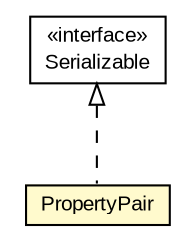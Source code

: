 #!/usr/local/bin/dot
#
# Class diagram 
# Generated by UMLGraph version R5_6-24-gf6e263 (http://www.umlgraph.org/)
#

digraph G {
	edge [fontname="arial",fontsize=10,labelfontname="arial",labelfontsize=10];
	node [fontname="arial",fontsize=10,shape=plaintext];
	nodesep=0.25;
	ranksep=0.5;
	// org.miloss.fgsms.services.interfaces.policyconfiguration.PropertyPair
	c292309 [label=<<table title="org.miloss.fgsms.services.interfaces.policyconfiguration.PropertyPair" border="0" cellborder="1" cellspacing="0" cellpadding="2" port="p" bgcolor="lemonChiffon" href="./PropertyPair.html">
		<tr><td><table border="0" cellspacing="0" cellpadding="1">
<tr><td align="center" balign="center"> PropertyPair </td></tr>
		</table></td></tr>
		</table>>, URL="./PropertyPair.html", fontname="arial", fontcolor="black", fontsize=10.0];
	//org.miloss.fgsms.services.interfaces.policyconfiguration.PropertyPair implements java.io.Serializable
	c292618:p -> c292309:p [dir=back,arrowtail=empty,style=dashed];
	// java.io.Serializable
	c292618 [label=<<table title="java.io.Serializable" border="0" cellborder="1" cellspacing="0" cellpadding="2" port="p" href="http://java.sun.com/j2se/1.4.2/docs/api/java/io/Serializable.html">
		<tr><td><table border="0" cellspacing="0" cellpadding="1">
<tr><td align="center" balign="center"> &#171;interface&#187; </td></tr>
<tr><td align="center" balign="center"> Serializable </td></tr>
		</table></td></tr>
		</table>>, URL="http://java.sun.com/j2se/1.4.2/docs/api/java/io/Serializable.html", fontname="arial", fontcolor="black", fontsize=10.0];
}

